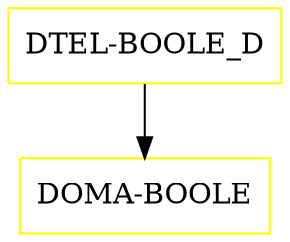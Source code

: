 digraph G {
  "DTEL-BOOLE_D" [shape=box,color=yellow];
  "DOMA-BOOLE" [shape=box,color=yellow,URL="./DOMA_BOOLE.html"];
  "DTEL-BOOLE_D" -> "DOMA-BOOLE";
}
